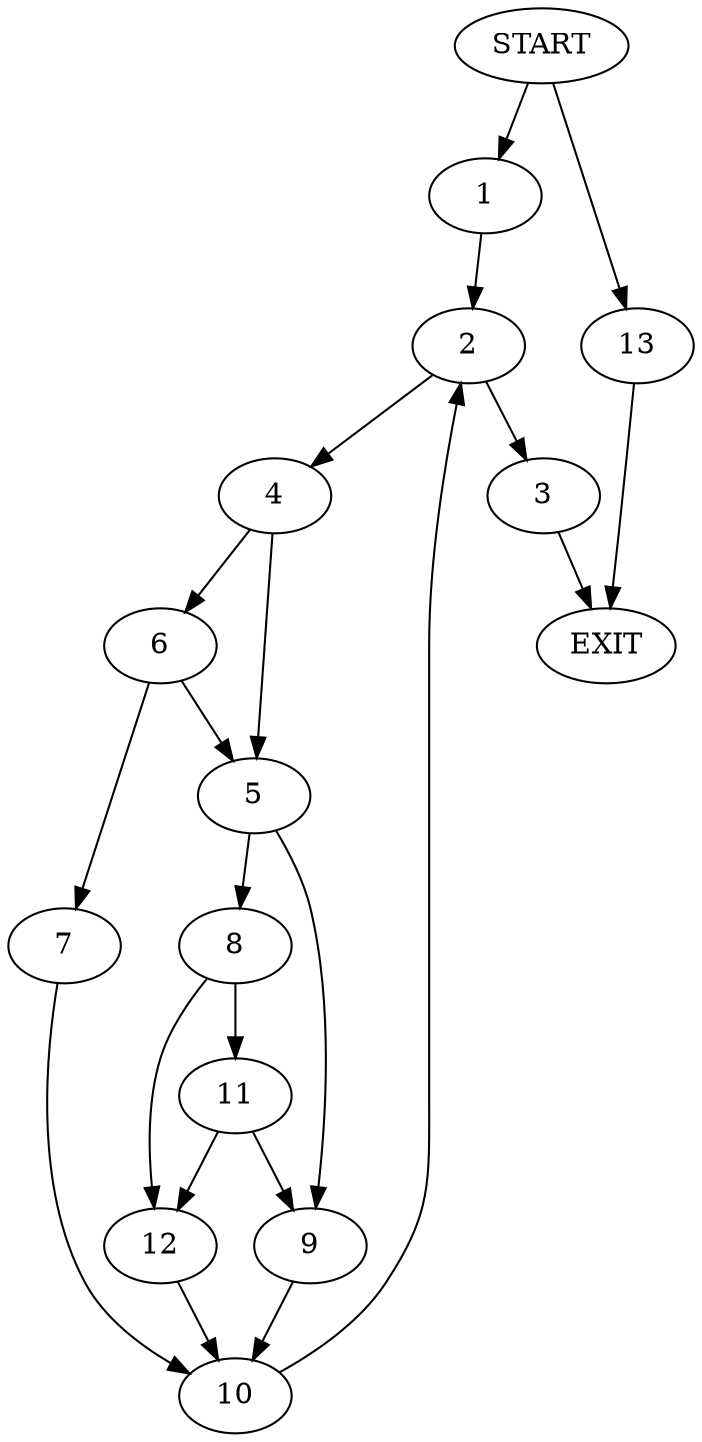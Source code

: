 digraph {
0 [label="START"]
14 [label="EXIT"]
0 -> 1
1 -> 2
2 -> 3
2 -> 4
4 -> 5
4 -> 6
3 -> 14
6 -> 7
6 -> 5
5 -> 8
5 -> 9
7 -> 10
10 -> 2
9 -> 10
8 -> 11
8 -> 12
11 -> 9
11 -> 12
12 -> 10
0 -> 13
13 -> 14
}
